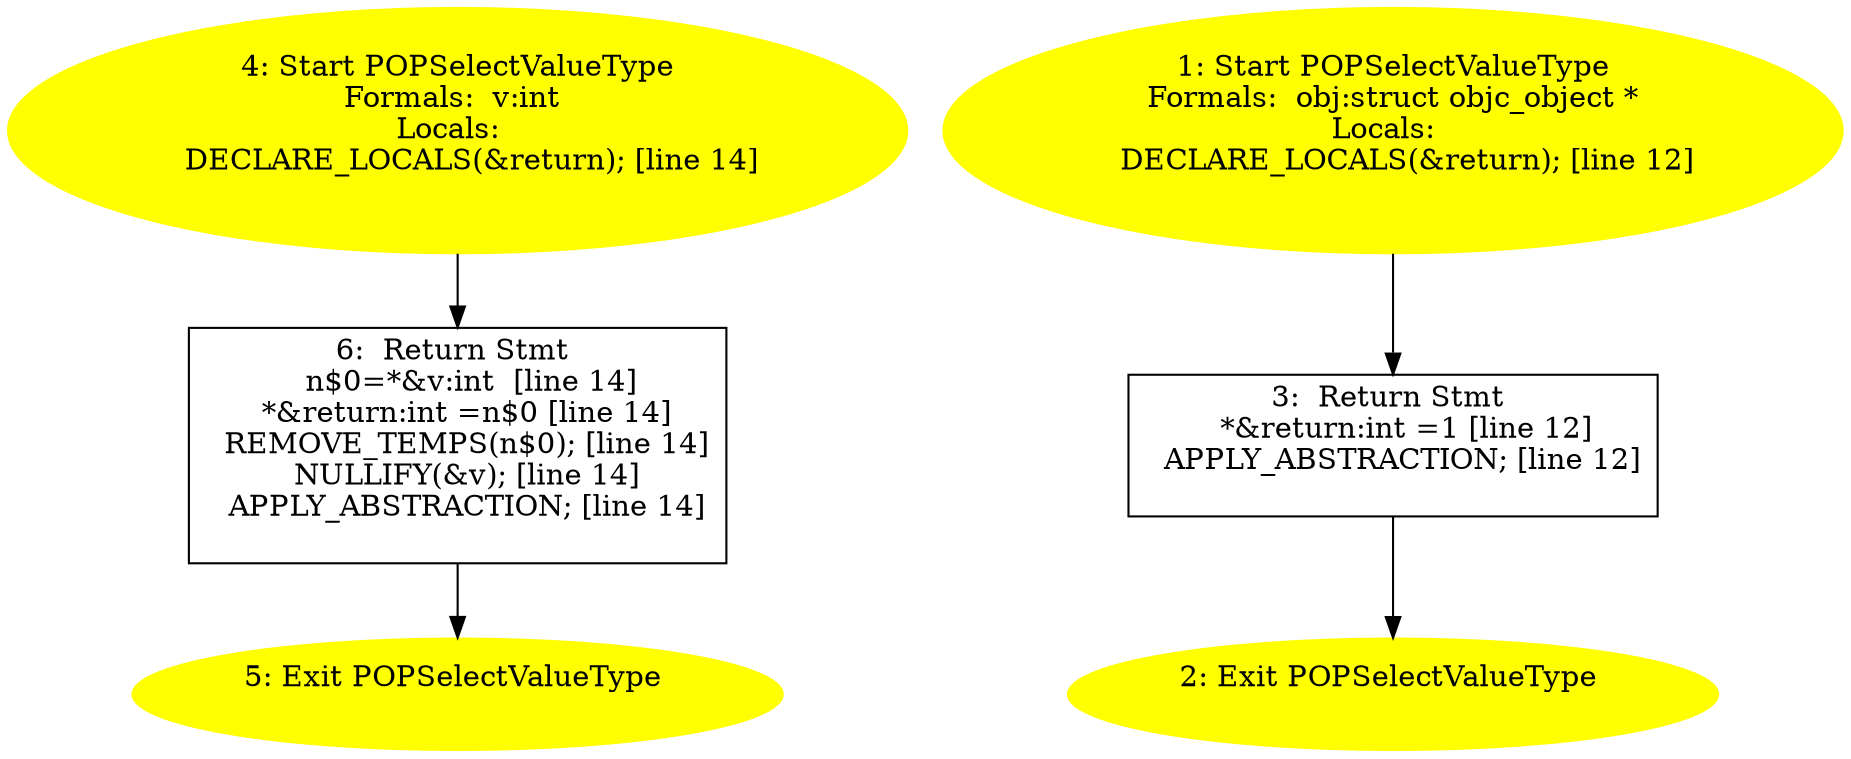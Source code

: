 /* @generated */
digraph iCFG {
6 [label="6:  Return Stmt \n   n$0=*&v:int  [line 14]\n  *&return:int =n$0 [line 14]\n  REMOVE_TEMPS(n$0); [line 14]\n  NULLIFY(&v); [line 14]\n  APPLY_ABSTRACTION; [line 14]\n " shape="box"]
	

	 6 -> 5 ;
5 [label="5: Exit POPSelectValueType \n  " color=yellow style=filled]
	

4 [label="4: Start POPSelectValueType\nFormals:  v:int \nLocals:  \n   DECLARE_LOCALS(&return); [line 14]\n " color=yellow style=filled]
	

	 4 -> 6 ;
3 [label="3:  Return Stmt \n   *&return:int =1 [line 12]\n  APPLY_ABSTRACTION; [line 12]\n " shape="box"]
	

	 3 -> 2 ;
2 [label="2: Exit POPSelectValueType \n  " color=yellow style=filled]
	

1 [label="1: Start POPSelectValueType\nFormals:  obj:struct objc_object *\nLocals:  \n   DECLARE_LOCALS(&return); [line 12]\n " color=yellow style=filled]
	

	 1 -> 3 ;
}
